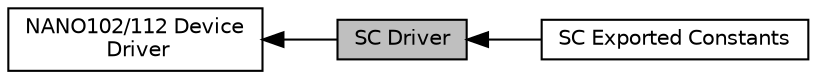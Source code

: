 digraph "SC Driver"
{
  edge [fontname="Helvetica",fontsize="10",labelfontname="Helvetica",labelfontsize="10"];
  node [fontname="Helvetica",fontsize="10",shape=box];
  rankdir=LR;
  Node2 [label="NANO102/112 Device\l Driver",height=0.2,width=0.4,color="black", fillcolor="white", style="filled",URL="$d8/dcc/group___n_a_n_o1_x2___device___driver.html",tooltip=" "];
  Node1 [label="SC Driver",height=0.2,width=0.4,color="black", fillcolor="grey75", style="filled", fontcolor="black",tooltip=" "];
  Node3 [label="SC Exported Constants",height=0.2,width=0.4,color="black", fillcolor="white", style="filled",URL="$de/dd5/group___n_a_n_o1_x2___s_c___e_x_p_o_r_t_e_d___c_o_n_s_t_a_n_t_s.html",tooltip=" "];
  Node2->Node1 [shape=plaintext, dir="back", style="solid"];
  Node1->Node3 [shape=plaintext, dir="back", style="solid"];
}
